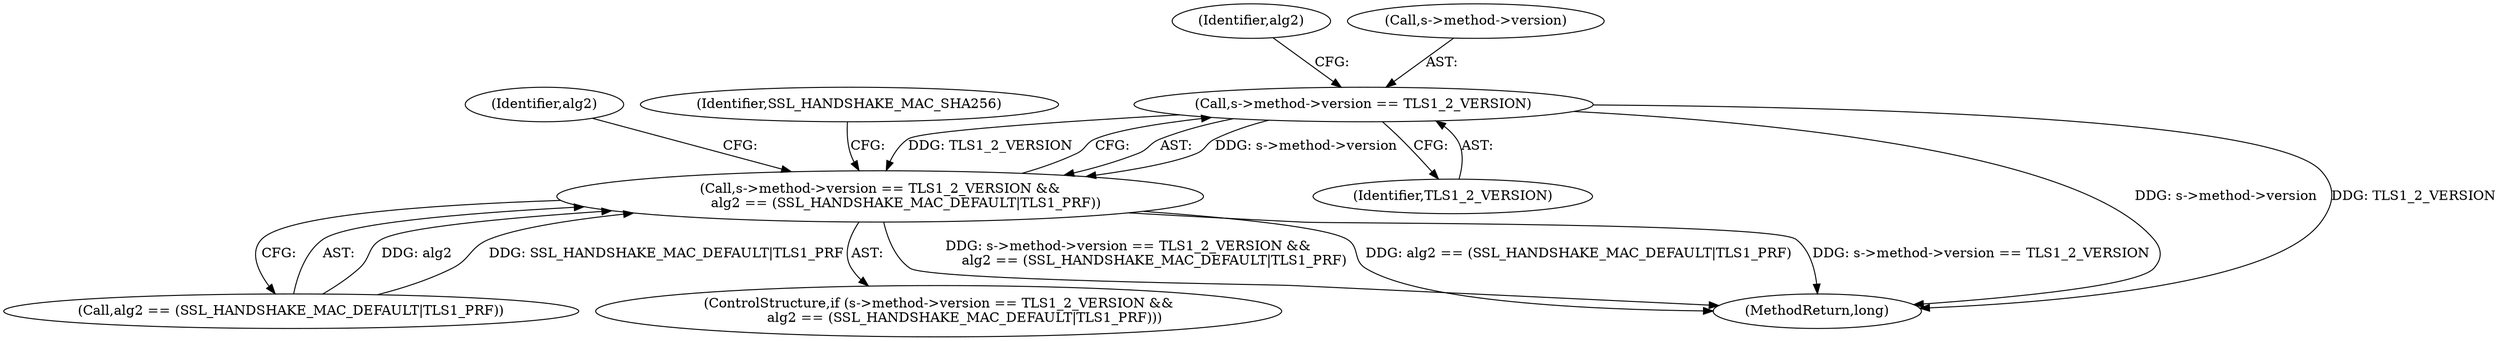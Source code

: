 digraph "0_openssl_ca989269a2876bae79393bd54c3e72d49975fc75@pointer" {
"1000117" [label="(Call,s->method->version == TLS1_2_VERSION)"];
"1000116" [label="(Call,s->method->version == TLS1_2_VERSION &&\n            alg2 == (SSL_HANDSHAKE_MAC_DEFAULT|TLS1_PRF))"];
"1000123" [label="(Identifier,TLS1_2_VERSION)"];
"1000125" [label="(Identifier,alg2)"];
"1000115" [label="(ControlStructure,if (s->method->version == TLS1_2_VERSION &&\n            alg2 == (SSL_HANDSHAKE_MAC_DEFAULT|TLS1_PRF)))"];
"1000134" [label="(Identifier,alg2)"];
"1000131" [label="(Identifier,SSL_HANDSHAKE_MAC_SHA256)"];
"1000117" [label="(Call,s->method->version == TLS1_2_VERSION)"];
"1000135" [label="(MethodReturn,long)"];
"1000124" [label="(Call,alg2 == (SSL_HANDSHAKE_MAC_DEFAULT|TLS1_PRF))"];
"1000118" [label="(Call,s->method->version)"];
"1000116" [label="(Call,s->method->version == TLS1_2_VERSION &&\n            alg2 == (SSL_HANDSHAKE_MAC_DEFAULT|TLS1_PRF))"];
"1000117" -> "1000116"  [label="AST: "];
"1000117" -> "1000123"  [label="CFG: "];
"1000118" -> "1000117"  [label="AST: "];
"1000123" -> "1000117"  [label="AST: "];
"1000125" -> "1000117"  [label="CFG: "];
"1000116" -> "1000117"  [label="CFG: "];
"1000117" -> "1000135"  [label="DDG: s->method->version"];
"1000117" -> "1000135"  [label="DDG: TLS1_2_VERSION"];
"1000117" -> "1000116"  [label="DDG: s->method->version"];
"1000117" -> "1000116"  [label="DDG: TLS1_2_VERSION"];
"1000116" -> "1000115"  [label="AST: "];
"1000116" -> "1000124"  [label="CFG: "];
"1000124" -> "1000116"  [label="AST: "];
"1000131" -> "1000116"  [label="CFG: "];
"1000134" -> "1000116"  [label="CFG: "];
"1000116" -> "1000135"  [label="DDG: s->method->version == TLS1_2_VERSION"];
"1000116" -> "1000135"  [label="DDG: s->method->version == TLS1_2_VERSION &&\n            alg2 == (SSL_HANDSHAKE_MAC_DEFAULT|TLS1_PRF)"];
"1000116" -> "1000135"  [label="DDG: alg2 == (SSL_HANDSHAKE_MAC_DEFAULT|TLS1_PRF)"];
"1000124" -> "1000116"  [label="DDG: alg2"];
"1000124" -> "1000116"  [label="DDG: SSL_HANDSHAKE_MAC_DEFAULT|TLS1_PRF"];
}

